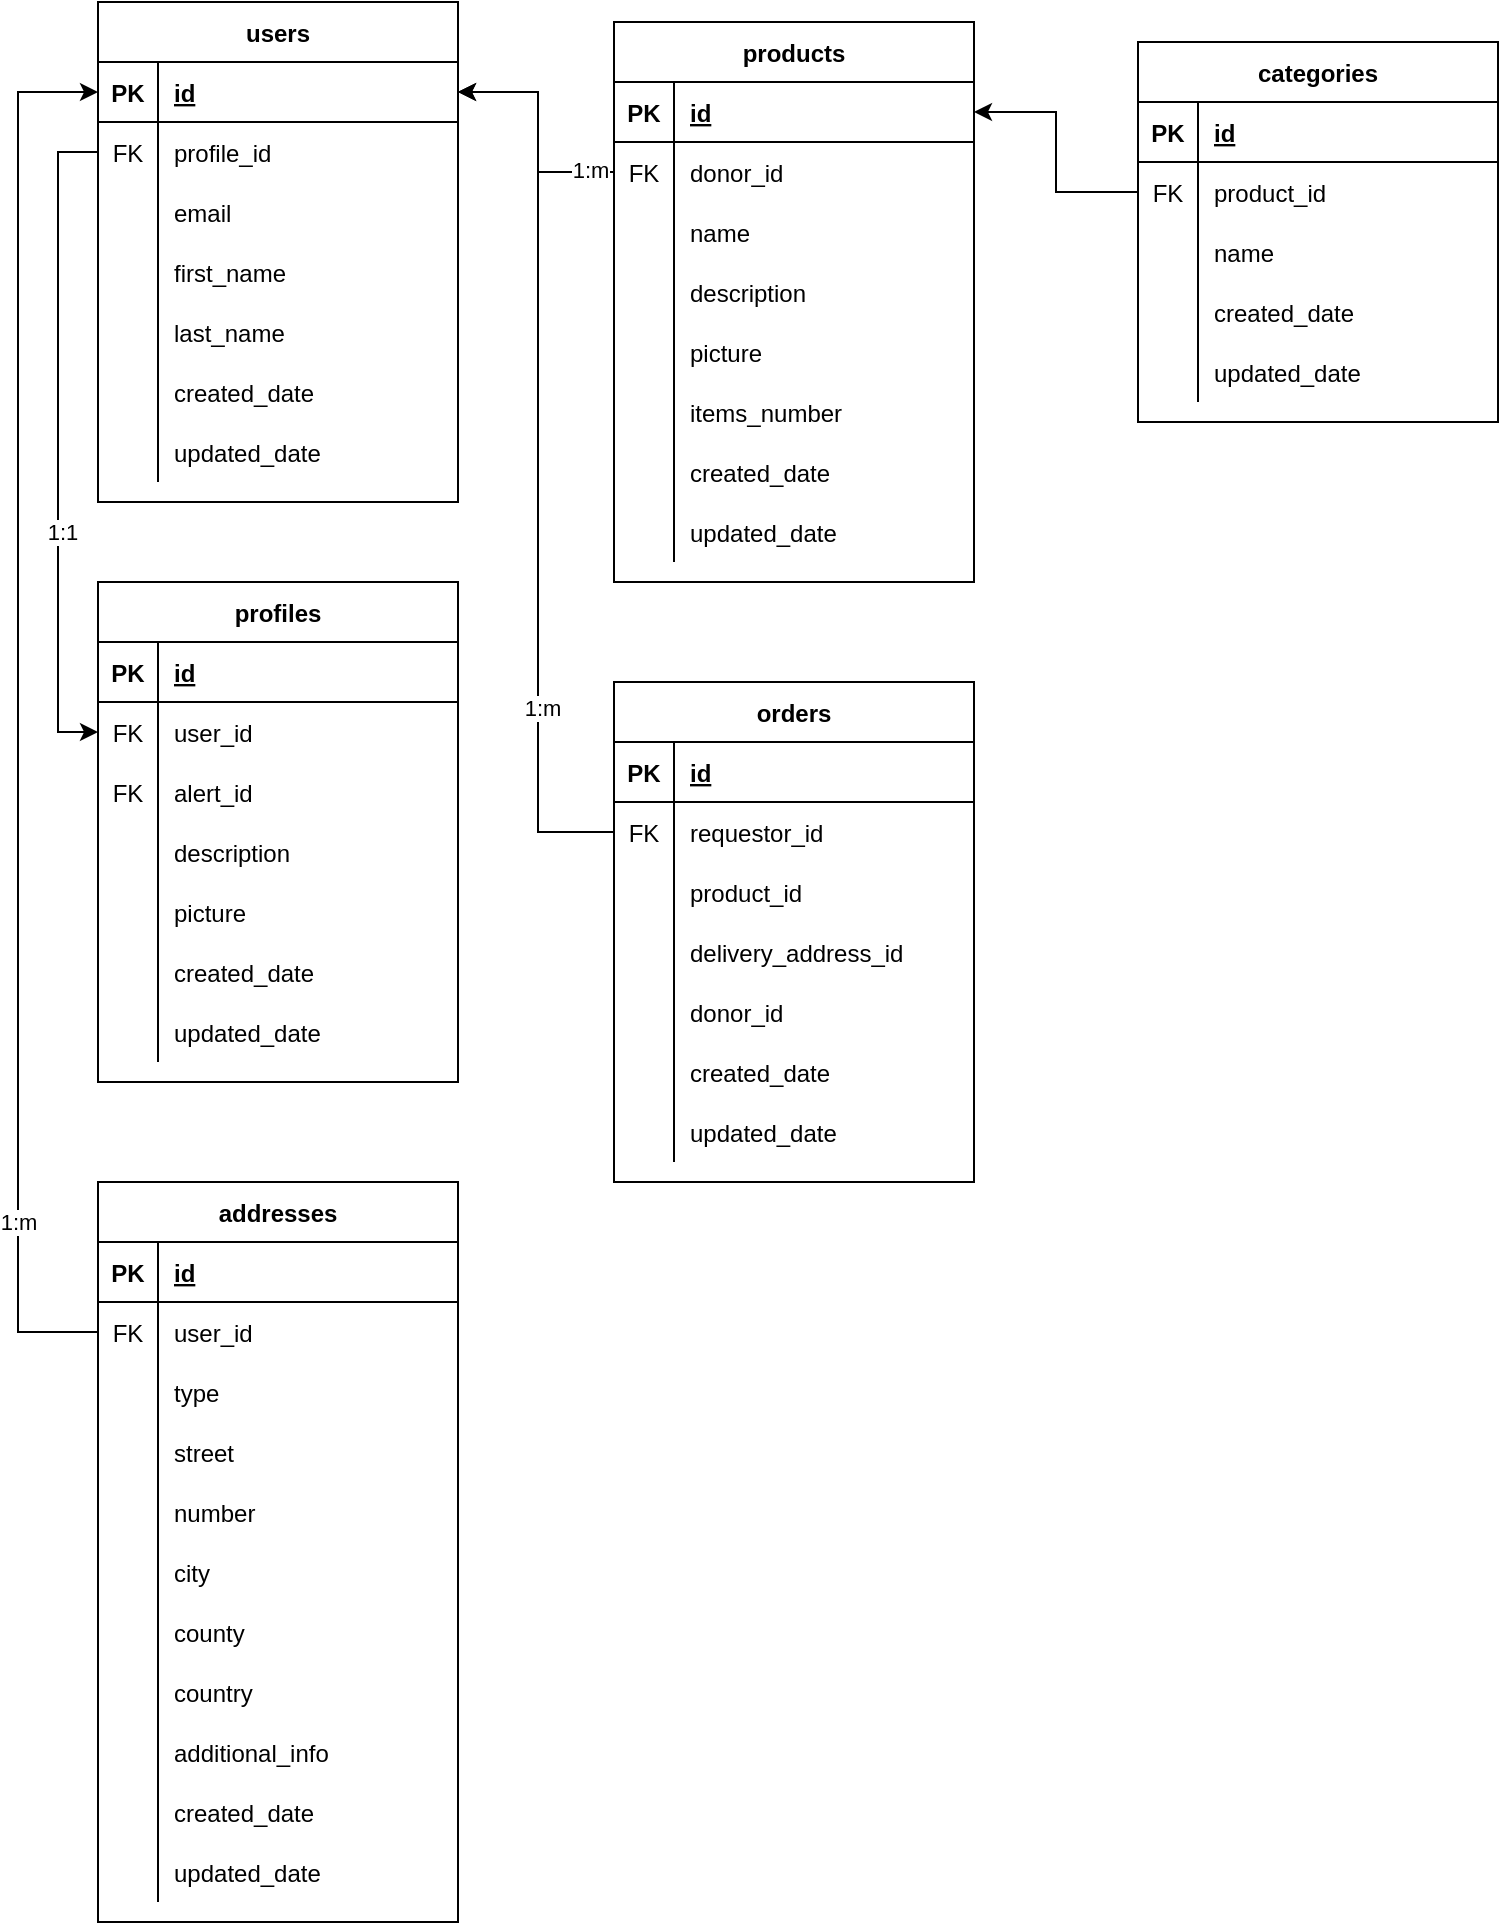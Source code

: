 <mxfile version="14.6.9" type="github">
  <diagram id="aU2fkPUbuenyFV3609Mt" name="Page-1">
    <mxGraphModel dx="1038" dy="547" grid="1" gridSize="10" guides="1" tooltips="1" connect="1" arrows="1" fold="1" page="1" pageScale="1" pageWidth="850" pageHeight="1100" background="#ffffff" math="0" shadow="0">
      <root>
        <mxCell id="0" />
        <mxCell id="1" parent="0" />
        <mxCell id="2xY_IK6gBtayw-Wv3xOb-5" value="users" style="shape=table;startSize=30;container=1;collapsible=1;childLayout=tableLayout;fixedRows=1;rowLines=0;fontStyle=1;align=center;resizeLast=1;" parent="1" vertex="1">
          <mxGeometry x="80" y="40" width="180" height="250" as="geometry" />
        </mxCell>
        <mxCell id="2xY_IK6gBtayw-Wv3xOb-6" value="" style="shape=partialRectangle;collapsible=0;dropTarget=0;pointerEvents=0;fillColor=none;top=0;left=0;bottom=1;right=0;points=[[0,0.5],[1,0.5]];portConstraint=eastwest;" parent="2xY_IK6gBtayw-Wv3xOb-5" vertex="1">
          <mxGeometry y="30" width="180" height="30" as="geometry" />
        </mxCell>
        <mxCell id="2xY_IK6gBtayw-Wv3xOb-7" value="PK" style="shape=partialRectangle;connectable=0;fillColor=none;top=0;left=0;bottom=0;right=0;fontStyle=1;overflow=hidden;" parent="2xY_IK6gBtayw-Wv3xOb-6" vertex="1">
          <mxGeometry width="30" height="30" as="geometry" />
        </mxCell>
        <mxCell id="2xY_IK6gBtayw-Wv3xOb-8" value="id" style="shape=partialRectangle;connectable=0;fillColor=none;top=0;left=0;bottom=0;right=0;align=left;spacingLeft=6;fontStyle=5;overflow=hidden;" parent="2xY_IK6gBtayw-Wv3xOb-6" vertex="1">
          <mxGeometry x="30" width="150" height="30" as="geometry" />
        </mxCell>
        <mxCell id="6CUz8-dWINhAlGc6_D-d-43" value="" style="shape=partialRectangle;collapsible=0;dropTarget=0;pointerEvents=0;fillColor=none;top=0;left=0;bottom=0;right=0;points=[[0,0.5],[1,0.5]];portConstraint=eastwest;" parent="2xY_IK6gBtayw-Wv3xOb-5" vertex="1">
          <mxGeometry y="60" width="180" height="30" as="geometry" />
        </mxCell>
        <mxCell id="6CUz8-dWINhAlGc6_D-d-44" value="FK" style="shape=partialRectangle;connectable=0;fillColor=none;top=0;left=0;bottom=0;right=0;editable=1;overflow=hidden;" parent="6CUz8-dWINhAlGc6_D-d-43" vertex="1">
          <mxGeometry width="30" height="30" as="geometry" />
        </mxCell>
        <mxCell id="6CUz8-dWINhAlGc6_D-d-45" value="profile_id" style="shape=partialRectangle;connectable=0;fillColor=none;top=0;left=0;bottom=0;right=0;align=left;spacingLeft=6;overflow=hidden;" parent="6CUz8-dWINhAlGc6_D-d-43" vertex="1">
          <mxGeometry x="30" width="150" height="30" as="geometry" />
        </mxCell>
        <mxCell id="2xY_IK6gBtayw-Wv3xOb-15" value="" style="shape=partialRectangle;collapsible=0;dropTarget=0;pointerEvents=0;fillColor=none;top=0;left=0;bottom=0;right=0;points=[[0,0.5],[1,0.5]];portConstraint=eastwest;" parent="2xY_IK6gBtayw-Wv3xOb-5" vertex="1">
          <mxGeometry y="90" width="180" height="30" as="geometry" />
        </mxCell>
        <mxCell id="2xY_IK6gBtayw-Wv3xOb-16" value="" style="shape=partialRectangle;connectable=0;fillColor=none;top=0;left=0;bottom=0;right=0;editable=1;overflow=hidden;" parent="2xY_IK6gBtayw-Wv3xOb-15" vertex="1">
          <mxGeometry width="30" height="30" as="geometry" />
        </mxCell>
        <mxCell id="2xY_IK6gBtayw-Wv3xOb-17" value="email" style="shape=partialRectangle;connectable=0;fillColor=none;top=0;left=0;bottom=0;right=0;align=left;spacingLeft=6;overflow=hidden;" parent="2xY_IK6gBtayw-Wv3xOb-15" vertex="1">
          <mxGeometry x="30" width="150" height="30" as="geometry" />
        </mxCell>
        <mxCell id="2xY_IK6gBtayw-Wv3xOb-9" value="" style="shape=partialRectangle;collapsible=0;dropTarget=0;pointerEvents=0;fillColor=none;top=0;left=0;bottom=0;right=0;points=[[0,0.5],[1,0.5]];portConstraint=eastwest;" parent="2xY_IK6gBtayw-Wv3xOb-5" vertex="1">
          <mxGeometry y="120" width="180" height="30" as="geometry" />
        </mxCell>
        <mxCell id="2xY_IK6gBtayw-Wv3xOb-10" value="" style="shape=partialRectangle;connectable=0;fillColor=none;top=0;left=0;bottom=0;right=0;editable=1;overflow=hidden;" parent="2xY_IK6gBtayw-Wv3xOb-9" vertex="1">
          <mxGeometry width="30" height="30" as="geometry" />
        </mxCell>
        <mxCell id="2xY_IK6gBtayw-Wv3xOb-11" value="first_name" style="shape=partialRectangle;connectable=0;fillColor=none;top=0;left=0;bottom=0;right=0;align=left;spacingLeft=6;overflow=hidden;" parent="2xY_IK6gBtayw-Wv3xOb-9" vertex="1">
          <mxGeometry x="30" width="150" height="30" as="geometry" />
        </mxCell>
        <mxCell id="2xY_IK6gBtayw-Wv3xOb-12" value="" style="shape=partialRectangle;collapsible=0;dropTarget=0;pointerEvents=0;fillColor=none;top=0;left=0;bottom=0;right=0;points=[[0,0.5],[1,0.5]];portConstraint=eastwest;" parent="2xY_IK6gBtayw-Wv3xOb-5" vertex="1">
          <mxGeometry y="150" width="180" height="30" as="geometry" />
        </mxCell>
        <mxCell id="2xY_IK6gBtayw-Wv3xOb-13" value="" style="shape=partialRectangle;connectable=0;fillColor=none;top=0;left=0;bottom=0;right=0;editable=1;overflow=hidden;" parent="2xY_IK6gBtayw-Wv3xOb-12" vertex="1">
          <mxGeometry width="30" height="30" as="geometry" />
        </mxCell>
        <mxCell id="2xY_IK6gBtayw-Wv3xOb-14" value="last_name" style="shape=partialRectangle;connectable=0;fillColor=none;top=0;left=0;bottom=0;right=0;align=left;spacingLeft=6;overflow=hidden;" parent="2xY_IK6gBtayw-Wv3xOb-12" vertex="1">
          <mxGeometry x="30" width="150" height="30" as="geometry" />
        </mxCell>
        <mxCell id="2xY_IK6gBtayw-Wv3xOb-44" value="" style="shape=partialRectangle;collapsible=0;dropTarget=0;pointerEvents=0;fillColor=none;top=0;left=0;bottom=0;right=0;points=[[0,0.5],[1,0.5]];portConstraint=eastwest;" parent="2xY_IK6gBtayw-Wv3xOb-5" vertex="1">
          <mxGeometry y="180" width="180" height="30" as="geometry" />
        </mxCell>
        <mxCell id="2xY_IK6gBtayw-Wv3xOb-45" value="" style="shape=partialRectangle;connectable=0;fillColor=none;top=0;left=0;bottom=0;right=0;editable=1;overflow=hidden;" parent="2xY_IK6gBtayw-Wv3xOb-44" vertex="1">
          <mxGeometry width="30" height="30" as="geometry" />
        </mxCell>
        <mxCell id="2xY_IK6gBtayw-Wv3xOb-46" value="created_date" style="shape=partialRectangle;connectable=0;fillColor=none;top=0;left=0;bottom=0;right=0;align=left;spacingLeft=6;overflow=hidden;" parent="2xY_IK6gBtayw-Wv3xOb-44" vertex="1">
          <mxGeometry x="30" width="150" height="30" as="geometry" />
        </mxCell>
        <mxCell id="2xY_IK6gBtayw-Wv3xOb-47" value="" style="shape=partialRectangle;collapsible=0;dropTarget=0;pointerEvents=0;fillColor=none;top=0;left=0;bottom=0;right=0;points=[[0,0.5],[1,0.5]];portConstraint=eastwest;" parent="2xY_IK6gBtayw-Wv3xOb-5" vertex="1">
          <mxGeometry y="210" width="180" height="30" as="geometry" />
        </mxCell>
        <mxCell id="2xY_IK6gBtayw-Wv3xOb-48" value="" style="shape=partialRectangle;connectable=0;fillColor=none;top=0;left=0;bottom=0;right=0;editable=1;overflow=hidden;" parent="2xY_IK6gBtayw-Wv3xOb-47" vertex="1">
          <mxGeometry width="30" height="30" as="geometry" />
        </mxCell>
        <mxCell id="2xY_IK6gBtayw-Wv3xOb-49" value="updated_date" style="shape=partialRectangle;connectable=0;fillColor=none;top=0;left=0;bottom=0;right=0;align=left;spacingLeft=6;overflow=hidden;" parent="2xY_IK6gBtayw-Wv3xOb-47" vertex="1">
          <mxGeometry x="30" width="150" height="30" as="geometry" />
        </mxCell>
        <mxCell id="2xY_IK6gBtayw-Wv3xOb-31" value="profiles" style="shape=table;startSize=30;container=1;collapsible=1;childLayout=tableLayout;fixedRows=1;rowLines=0;fontStyle=1;align=center;resizeLast=1;" parent="1" vertex="1">
          <mxGeometry x="80" y="330" width="180" height="250" as="geometry" />
        </mxCell>
        <mxCell id="2xY_IK6gBtayw-Wv3xOb-32" value="" style="shape=partialRectangle;collapsible=0;dropTarget=0;pointerEvents=0;fillColor=none;top=0;left=0;bottom=1;right=0;points=[[0,0.5],[1,0.5]];portConstraint=eastwest;" parent="2xY_IK6gBtayw-Wv3xOb-31" vertex="1">
          <mxGeometry y="30" width="180" height="30" as="geometry" />
        </mxCell>
        <mxCell id="2xY_IK6gBtayw-Wv3xOb-33" value="PK" style="shape=partialRectangle;connectable=0;fillColor=none;top=0;left=0;bottom=0;right=0;fontStyle=1;overflow=hidden;" parent="2xY_IK6gBtayw-Wv3xOb-32" vertex="1">
          <mxGeometry width="30" height="30" as="geometry" />
        </mxCell>
        <mxCell id="2xY_IK6gBtayw-Wv3xOb-34" value="id" style="shape=partialRectangle;connectable=0;fillColor=none;top=0;left=0;bottom=0;right=0;align=left;spacingLeft=6;fontStyle=5;overflow=hidden;" parent="2xY_IK6gBtayw-Wv3xOb-32" vertex="1">
          <mxGeometry x="30" width="150" height="30" as="geometry" />
        </mxCell>
        <mxCell id="2xY_IK6gBtayw-Wv3xOb-50" value="" style="shape=partialRectangle;collapsible=0;dropTarget=0;pointerEvents=0;fillColor=none;top=0;left=0;bottom=0;right=0;points=[[0,0.5],[1,0.5]];portConstraint=eastwest;" parent="2xY_IK6gBtayw-Wv3xOb-31" vertex="1">
          <mxGeometry y="60" width="180" height="30" as="geometry" />
        </mxCell>
        <mxCell id="2xY_IK6gBtayw-Wv3xOb-51" value="FK" style="shape=partialRectangle;connectable=0;fillColor=none;top=0;left=0;bottom=0;right=0;editable=1;overflow=hidden;" parent="2xY_IK6gBtayw-Wv3xOb-50" vertex="1">
          <mxGeometry width="30" height="30" as="geometry" />
        </mxCell>
        <mxCell id="2xY_IK6gBtayw-Wv3xOb-52" value="user_id" style="shape=partialRectangle;connectable=0;fillColor=none;top=0;left=0;bottom=0;right=0;align=left;spacingLeft=6;overflow=hidden;" parent="2xY_IK6gBtayw-Wv3xOb-50" vertex="1">
          <mxGeometry x="30" width="150" height="30" as="geometry" />
        </mxCell>
        <mxCell id="6CUz8-dWINhAlGc6_D-d-48" value="" style="shape=partialRectangle;collapsible=0;dropTarget=0;pointerEvents=0;fillColor=none;top=0;left=0;bottom=0;right=0;points=[[0,0.5],[1,0.5]];portConstraint=eastwest;" parent="2xY_IK6gBtayw-Wv3xOb-31" vertex="1">
          <mxGeometry y="90" width="180" height="30" as="geometry" />
        </mxCell>
        <mxCell id="6CUz8-dWINhAlGc6_D-d-49" value="FK" style="shape=partialRectangle;connectable=0;fillColor=none;top=0;left=0;bottom=0;right=0;editable=1;overflow=hidden;" parent="6CUz8-dWINhAlGc6_D-d-48" vertex="1">
          <mxGeometry width="30" height="30" as="geometry" />
        </mxCell>
        <mxCell id="6CUz8-dWINhAlGc6_D-d-50" value="alert_id" style="shape=partialRectangle;connectable=0;fillColor=none;top=0;left=0;bottom=0;right=0;align=left;spacingLeft=6;overflow=hidden;" parent="6CUz8-dWINhAlGc6_D-d-48" vertex="1">
          <mxGeometry x="30" width="150" height="30" as="geometry" />
        </mxCell>
        <mxCell id="2xY_IK6gBtayw-Wv3xOb-53" value="" style="shape=partialRectangle;collapsible=0;dropTarget=0;pointerEvents=0;fillColor=none;top=0;left=0;bottom=0;right=0;points=[[0,0.5],[1,0.5]];portConstraint=eastwest;" parent="2xY_IK6gBtayw-Wv3xOb-31" vertex="1">
          <mxGeometry y="120" width="180" height="30" as="geometry" />
        </mxCell>
        <mxCell id="2xY_IK6gBtayw-Wv3xOb-54" value="" style="shape=partialRectangle;connectable=0;fillColor=none;top=0;left=0;bottom=0;right=0;editable=1;overflow=hidden;" parent="2xY_IK6gBtayw-Wv3xOb-53" vertex="1">
          <mxGeometry width="30" height="30" as="geometry" />
        </mxCell>
        <mxCell id="2xY_IK6gBtayw-Wv3xOb-55" value="description" style="shape=partialRectangle;connectable=0;fillColor=none;top=0;left=0;bottom=0;right=0;align=left;spacingLeft=6;overflow=hidden;" parent="2xY_IK6gBtayw-Wv3xOb-53" vertex="1">
          <mxGeometry x="30" width="150" height="30" as="geometry" />
        </mxCell>
        <mxCell id="2xY_IK6gBtayw-Wv3xOb-88" value="" style="shape=partialRectangle;collapsible=0;dropTarget=0;pointerEvents=0;fillColor=none;top=0;left=0;bottom=0;right=0;points=[[0,0.5],[1,0.5]];portConstraint=eastwest;" parent="2xY_IK6gBtayw-Wv3xOb-31" vertex="1">
          <mxGeometry y="150" width="180" height="30" as="geometry" />
        </mxCell>
        <mxCell id="2xY_IK6gBtayw-Wv3xOb-89" value="" style="shape=partialRectangle;connectable=0;fillColor=none;top=0;left=0;bottom=0;right=0;editable=1;overflow=hidden;" parent="2xY_IK6gBtayw-Wv3xOb-88" vertex="1">
          <mxGeometry width="30" height="30" as="geometry" />
        </mxCell>
        <mxCell id="2xY_IK6gBtayw-Wv3xOb-90" value="picture" style="shape=partialRectangle;connectable=0;fillColor=none;top=0;left=0;bottom=0;right=0;align=left;spacingLeft=6;overflow=hidden;" parent="2xY_IK6gBtayw-Wv3xOb-88" vertex="1">
          <mxGeometry x="30" width="150" height="30" as="geometry" />
        </mxCell>
        <mxCell id="2xY_IK6gBtayw-Wv3xOb-38" value="" style="shape=partialRectangle;collapsible=0;dropTarget=0;pointerEvents=0;fillColor=none;top=0;left=0;bottom=0;right=0;points=[[0,0.5],[1,0.5]];portConstraint=eastwest;" parent="2xY_IK6gBtayw-Wv3xOb-31" vertex="1">
          <mxGeometry y="180" width="180" height="30" as="geometry" />
        </mxCell>
        <mxCell id="2xY_IK6gBtayw-Wv3xOb-39" value="" style="shape=partialRectangle;connectable=0;fillColor=none;top=0;left=0;bottom=0;right=0;editable=1;overflow=hidden;" parent="2xY_IK6gBtayw-Wv3xOb-38" vertex="1">
          <mxGeometry width="30" height="30" as="geometry" />
        </mxCell>
        <mxCell id="2xY_IK6gBtayw-Wv3xOb-40" value="created_date" style="shape=partialRectangle;connectable=0;fillColor=none;top=0;left=0;bottom=0;right=0;align=left;spacingLeft=6;overflow=hidden;" parent="2xY_IK6gBtayw-Wv3xOb-38" vertex="1">
          <mxGeometry x="30" width="150" height="30" as="geometry" />
        </mxCell>
        <mxCell id="2xY_IK6gBtayw-Wv3xOb-41" value="" style="shape=partialRectangle;collapsible=0;dropTarget=0;pointerEvents=0;fillColor=none;top=0;left=0;bottom=0;right=0;points=[[0,0.5],[1,0.5]];portConstraint=eastwest;" parent="2xY_IK6gBtayw-Wv3xOb-31" vertex="1">
          <mxGeometry y="210" width="180" height="30" as="geometry" />
        </mxCell>
        <mxCell id="2xY_IK6gBtayw-Wv3xOb-42" value="" style="shape=partialRectangle;connectable=0;fillColor=none;top=0;left=0;bottom=0;right=0;editable=1;overflow=hidden;" parent="2xY_IK6gBtayw-Wv3xOb-41" vertex="1">
          <mxGeometry width="30" height="30" as="geometry" />
        </mxCell>
        <mxCell id="2xY_IK6gBtayw-Wv3xOb-43" value="updated_date" style="shape=partialRectangle;connectable=0;fillColor=none;top=0;left=0;bottom=0;right=0;align=left;spacingLeft=6;overflow=hidden;" parent="2xY_IK6gBtayw-Wv3xOb-41" vertex="1">
          <mxGeometry x="30" width="150" height="30" as="geometry" />
        </mxCell>
        <mxCell id="2xY_IK6gBtayw-Wv3xOb-107" value="products" style="shape=table;startSize=30;container=1;collapsible=1;childLayout=tableLayout;fixedRows=1;rowLines=0;fontStyle=1;align=center;resizeLast=1;" parent="1" vertex="1">
          <mxGeometry x="338" y="50" width="180" height="280" as="geometry" />
        </mxCell>
        <mxCell id="2xY_IK6gBtayw-Wv3xOb-108" value="" style="shape=partialRectangle;collapsible=0;dropTarget=0;pointerEvents=0;fillColor=none;top=0;left=0;bottom=1;right=0;points=[[0,0.5],[1,0.5]];portConstraint=eastwest;" parent="2xY_IK6gBtayw-Wv3xOb-107" vertex="1">
          <mxGeometry y="30" width="180" height="30" as="geometry" />
        </mxCell>
        <mxCell id="2xY_IK6gBtayw-Wv3xOb-109" value="PK" style="shape=partialRectangle;connectable=0;fillColor=none;top=0;left=0;bottom=0;right=0;fontStyle=1;overflow=hidden;" parent="2xY_IK6gBtayw-Wv3xOb-108" vertex="1">
          <mxGeometry width="30" height="30" as="geometry" />
        </mxCell>
        <mxCell id="2xY_IK6gBtayw-Wv3xOb-110" value="id" style="shape=partialRectangle;connectable=0;fillColor=none;top=0;left=0;bottom=0;right=0;align=left;spacingLeft=6;fontStyle=5;overflow=hidden;" parent="2xY_IK6gBtayw-Wv3xOb-108" vertex="1">
          <mxGeometry x="30" width="150" height="30" as="geometry" />
        </mxCell>
        <mxCell id="2xY_IK6gBtayw-Wv3xOb-198" value="" style="shape=partialRectangle;collapsible=0;dropTarget=0;pointerEvents=0;fillColor=none;top=0;left=0;bottom=0;right=0;points=[[0,0.5],[1,0.5]];portConstraint=eastwest;" parent="2xY_IK6gBtayw-Wv3xOb-107" vertex="1">
          <mxGeometry y="60" width="180" height="30" as="geometry" />
        </mxCell>
        <mxCell id="2xY_IK6gBtayw-Wv3xOb-199" value="FK" style="shape=partialRectangle;connectable=0;fillColor=none;top=0;left=0;bottom=0;right=0;editable=1;overflow=hidden;" parent="2xY_IK6gBtayw-Wv3xOb-198" vertex="1">
          <mxGeometry width="30" height="30" as="geometry" />
        </mxCell>
        <mxCell id="2xY_IK6gBtayw-Wv3xOb-200" value="donor_id" style="shape=partialRectangle;connectable=0;fillColor=none;top=0;left=0;bottom=0;right=0;align=left;spacingLeft=6;overflow=hidden;" parent="2xY_IK6gBtayw-Wv3xOb-198" vertex="1">
          <mxGeometry x="30" width="150" height="30" as="geometry" />
        </mxCell>
        <mxCell id="2xY_IK6gBtayw-Wv3xOb-111" value="" style="shape=partialRectangle;collapsible=0;dropTarget=0;pointerEvents=0;fillColor=none;top=0;left=0;bottom=0;right=0;points=[[0,0.5],[1,0.5]];portConstraint=eastwest;" parent="2xY_IK6gBtayw-Wv3xOb-107" vertex="1">
          <mxGeometry y="90" width="180" height="30" as="geometry" />
        </mxCell>
        <mxCell id="2xY_IK6gBtayw-Wv3xOb-112" value="" style="shape=partialRectangle;connectable=0;fillColor=none;top=0;left=0;bottom=0;right=0;editable=1;overflow=hidden;" parent="2xY_IK6gBtayw-Wv3xOb-111" vertex="1">
          <mxGeometry width="30" height="30" as="geometry" />
        </mxCell>
        <mxCell id="2xY_IK6gBtayw-Wv3xOb-113" value="name" style="shape=partialRectangle;connectable=0;fillColor=none;top=0;left=0;bottom=0;right=0;align=left;spacingLeft=6;overflow=hidden;" parent="2xY_IK6gBtayw-Wv3xOb-111" vertex="1">
          <mxGeometry x="30" width="150" height="30" as="geometry" />
        </mxCell>
        <mxCell id="2xY_IK6gBtayw-Wv3xOb-114" value="" style="shape=partialRectangle;collapsible=0;dropTarget=0;pointerEvents=0;fillColor=none;top=0;left=0;bottom=0;right=0;points=[[0,0.5],[1,0.5]];portConstraint=eastwest;" parent="2xY_IK6gBtayw-Wv3xOb-107" vertex="1">
          <mxGeometry y="120" width="180" height="30" as="geometry" />
        </mxCell>
        <mxCell id="2xY_IK6gBtayw-Wv3xOb-115" value="" style="shape=partialRectangle;connectable=0;fillColor=none;top=0;left=0;bottom=0;right=0;editable=1;overflow=hidden;" parent="2xY_IK6gBtayw-Wv3xOb-114" vertex="1">
          <mxGeometry width="30" height="30" as="geometry" />
        </mxCell>
        <mxCell id="2xY_IK6gBtayw-Wv3xOb-116" value="description" style="shape=partialRectangle;connectable=0;fillColor=none;top=0;left=0;bottom=0;right=0;align=left;spacingLeft=6;overflow=hidden;" parent="2xY_IK6gBtayw-Wv3xOb-114" vertex="1">
          <mxGeometry x="30" width="150" height="30" as="geometry" />
        </mxCell>
        <mxCell id="2xY_IK6gBtayw-Wv3xOb-123" value="" style="shape=partialRectangle;collapsible=0;dropTarget=0;pointerEvents=0;fillColor=none;top=0;left=0;bottom=0;right=0;points=[[0,0.5],[1,0.5]];portConstraint=eastwest;" parent="2xY_IK6gBtayw-Wv3xOb-107" vertex="1">
          <mxGeometry y="150" width="180" height="30" as="geometry" />
        </mxCell>
        <mxCell id="2xY_IK6gBtayw-Wv3xOb-124" value="" style="shape=partialRectangle;connectable=0;fillColor=none;top=0;left=0;bottom=0;right=0;editable=1;overflow=hidden;" parent="2xY_IK6gBtayw-Wv3xOb-123" vertex="1">
          <mxGeometry width="30" height="30" as="geometry" />
        </mxCell>
        <mxCell id="2xY_IK6gBtayw-Wv3xOb-125" value="picture" style="shape=partialRectangle;connectable=0;fillColor=none;top=0;left=0;bottom=0;right=0;align=left;spacingLeft=6;overflow=hidden;" parent="2xY_IK6gBtayw-Wv3xOb-123" vertex="1">
          <mxGeometry x="30" width="150" height="30" as="geometry" />
        </mxCell>
        <mxCell id="2xY_IK6gBtayw-Wv3xOb-126" value="" style="shape=partialRectangle;collapsible=0;dropTarget=0;pointerEvents=0;fillColor=none;top=0;left=0;bottom=0;right=0;points=[[0,0.5],[1,0.5]];portConstraint=eastwest;" parent="2xY_IK6gBtayw-Wv3xOb-107" vertex="1">
          <mxGeometry y="180" width="180" height="30" as="geometry" />
        </mxCell>
        <mxCell id="2xY_IK6gBtayw-Wv3xOb-127" value="" style="shape=partialRectangle;connectable=0;fillColor=none;top=0;left=0;bottom=0;right=0;editable=1;overflow=hidden;" parent="2xY_IK6gBtayw-Wv3xOb-126" vertex="1">
          <mxGeometry width="30" height="30" as="geometry" />
        </mxCell>
        <mxCell id="2xY_IK6gBtayw-Wv3xOb-128" value="items_number" style="shape=partialRectangle;connectable=0;fillColor=none;top=0;left=0;bottom=0;right=0;align=left;spacingLeft=6;overflow=hidden;" parent="2xY_IK6gBtayw-Wv3xOb-126" vertex="1">
          <mxGeometry x="30" width="150" height="30" as="geometry" />
        </mxCell>
        <mxCell id="2xY_IK6gBtayw-Wv3xOb-117" value="" style="shape=partialRectangle;collapsible=0;dropTarget=0;pointerEvents=0;fillColor=none;top=0;left=0;bottom=0;right=0;points=[[0,0.5],[1,0.5]];portConstraint=eastwest;" parent="2xY_IK6gBtayw-Wv3xOb-107" vertex="1">
          <mxGeometry y="210" width="180" height="30" as="geometry" />
        </mxCell>
        <mxCell id="2xY_IK6gBtayw-Wv3xOb-118" value="" style="shape=partialRectangle;connectable=0;fillColor=none;top=0;left=0;bottom=0;right=0;editable=1;overflow=hidden;" parent="2xY_IK6gBtayw-Wv3xOb-117" vertex="1">
          <mxGeometry width="30" height="30" as="geometry" />
        </mxCell>
        <mxCell id="2xY_IK6gBtayw-Wv3xOb-119" value="created_date" style="shape=partialRectangle;connectable=0;fillColor=none;top=0;left=0;bottom=0;right=0;align=left;spacingLeft=6;overflow=hidden;" parent="2xY_IK6gBtayw-Wv3xOb-117" vertex="1">
          <mxGeometry x="30" width="150" height="30" as="geometry" />
        </mxCell>
        <mxCell id="2xY_IK6gBtayw-Wv3xOb-120" value="" style="shape=partialRectangle;collapsible=0;dropTarget=0;pointerEvents=0;fillColor=none;top=0;left=0;bottom=0;right=0;points=[[0,0.5],[1,0.5]];portConstraint=eastwest;" parent="2xY_IK6gBtayw-Wv3xOb-107" vertex="1">
          <mxGeometry y="240" width="180" height="30" as="geometry" />
        </mxCell>
        <mxCell id="2xY_IK6gBtayw-Wv3xOb-121" value="" style="shape=partialRectangle;connectable=0;fillColor=none;top=0;left=0;bottom=0;right=0;editable=1;overflow=hidden;" parent="2xY_IK6gBtayw-Wv3xOb-120" vertex="1">
          <mxGeometry width="30" height="30" as="geometry" />
        </mxCell>
        <mxCell id="2xY_IK6gBtayw-Wv3xOb-122" value="updated_date" style="shape=partialRectangle;connectable=0;fillColor=none;top=0;left=0;bottom=0;right=0;align=left;spacingLeft=6;overflow=hidden;" parent="2xY_IK6gBtayw-Wv3xOb-120" vertex="1">
          <mxGeometry x="30" width="150" height="30" as="geometry" />
        </mxCell>
        <mxCell id="2xY_IK6gBtayw-Wv3xOb-244" value="orders" style="shape=table;startSize=30;container=1;collapsible=1;childLayout=tableLayout;fixedRows=1;rowLines=0;fontStyle=1;align=center;resizeLast=1;" parent="1" vertex="1">
          <mxGeometry x="338" y="380" width="180" height="250" as="geometry" />
        </mxCell>
        <mxCell id="2xY_IK6gBtayw-Wv3xOb-245" value="" style="shape=partialRectangle;collapsible=0;dropTarget=0;pointerEvents=0;fillColor=none;top=0;left=0;bottom=1;right=0;points=[[0,0.5],[1,0.5]];portConstraint=eastwest;" parent="2xY_IK6gBtayw-Wv3xOb-244" vertex="1">
          <mxGeometry y="30" width="180" height="30" as="geometry" />
        </mxCell>
        <mxCell id="2xY_IK6gBtayw-Wv3xOb-246" value="PK" style="shape=partialRectangle;connectable=0;fillColor=none;top=0;left=0;bottom=0;right=0;fontStyle=1;overflow=hidden;" parent="2xY_IK6gBtayw-Wv3xOb-245" vertex="1">
          <mxGeometry width="30" height="30" as="geometry" />
        </mxCell>
        <mxCell id="2xY_IK6gBtayw-Wv3xOb-247" value="id" style="shape=partialRectangle;connectable=0;fillColor=none;top=0;left=0;bottom=0;right=0;align=left;spacingLeft=6;fontStyle=5;overflow=hidden;" parent="2xY_IK6gBtayw-Wv3xOb-245" vertex="1">
          <mxGeometry x="30" width="150" height="30" as="geometry" />
        </mxCell>
        <mxCell id="2xY_IK6gBtayw-Wv3xOb-254" value="" style="shape=partialRectangle;collapsible=0;dropTarget=0;pointerEvents=0;fillColor=none;top=0;left=0;bottom=0;right=0;points=[[0,0.5],[1,0.5]];portConstraint=eastwest;" parent="2xY_IK6gBtayw-Wv3xOb-244" vertex="1">
          <mxGeometry y="60" width="180" height="30" as="geometry" />
        </mxCell>
        <mxCell id="2xY_IK6gBtayw-Wv3xOb-255" value="FK" style="shape=partialRectangle;connectable=0;fillColor=none;top=0;left=0;bottom=0;right=0;editable=1;overflow=hidden;" parent="2xY_IK6gBtayw-Wv3xOb-254" vertex="1">
          <mxGeometry width="30" height="30" as="geometry" />
        </mxCell>
        <mxCell id="2xY_IK6gBtayw-Wv3xOb-256" value="requestor_id" style="shape=partialRectangle;connectable=0;fillColor=none;top=0;left=0;bottom=0;right=0;align=left;spacingLeft=6;overflow=hidden;" parent="2xY_IK6gBtayw-Wv3xOb-254" vertex="1">
          <mxGeometry x="30" width="150" height="30" as="geometry" />
        </mxCell>
        <mxCell id="2xY_IK6gBtayw-Wv3xOb-251" value="" style="shape=partialRectangle;collapsible=0;dropTarget=0;pointerEvents=0;fillColor=none;top=0;left=0;bottom=0;right=0;points=[[0,0.5],[1,0.5]];portConstraint=eastwest;" parent="2xY_IK6gBtayw-Wv3xOb-244" vertex="1">
          <mxGeometry y="90" width="180" height="30" as="geometry" />
        </mxCell>
        <mxCell id="2xY_IK6gBtayw-Wv3xOb-252" value="" style="shape=partialRectangle;connectable=0;fillColor=none;top=0;left=0;bottom=0;right=0;editable=1;overflow=hidden;" parent="2xY_IK6gBtayw-Wv3xOb-251" vertex="1">
          <mxGeometry width="30" height="30" as="geometry" />
        </mxCell>
        <mxCell id="2xY_IK6gBtayw-Wv3xOb-253" value="product_id" style="shape=partialRectangle;connectable=0;fillColor=none;top=0;left=0;bottom=0;right=0;align=left;spacingLeft=6;overflow=hidden;" parent="2xY_IK6gBtayw-Wv3xOb-251" vertex="1">
          <mxGeometry x="30" width="150" height="30" as="geometry" />
        </mxCell>
        <mxCell id="6CUz8-dWINhAlGc6_D-d-69" value="" style="shape=partialRectangle;collapsible=0;dropTarget=0;pointerEvents=0;fillColor=none;top=0;left=0;bottom=0;right=0;points=[[0,0.5],[1,0.5]];portConstraint=eastwest;" parent="2xY_IK6gBtayw-Wv3xOb-244" vertex="1">
          <mxGeometry y="120" width="180" height="30" as="geometry" />
        </mxCell>
        <mxCell id="6CUz8-dWINhAlGc6_D-d-70" value="" style="shape=partialRectangle;connectable=0;fillColor=none;top=0;left=0;bottom=0;right=0;editable=1;overflow=hidden;" parent="6CUz8-dWINhAlGc6_D-d-69" vertex="1">
          <mxGeometry width="30" height="30" as="geometry" />
        </mxCell>
        <mxCell id="6CUz8-dWINhAlGc6_D-d-71" value="delivery_address_id" style="shape=partialRectangle;connectable=0;fillColor=none;top=0;left=0;bottom=0;right=0;align=left;spacingLeft=6;overflow=hidden;" parent="6CUz8-dWINhAlGc6_D-d-69" vertex="1">
          <mxGeometry x="30" width="150" height="30" as="geometry" />
        </mxCell>
        <mxCell id="2xY_IK6gBtayw-Wv3xOb-248" value="" style="shape=partialRectangle;collapsible=0;dropTarget=0;pointerEvents=0;fillColor=none;top=0;left=0;bottom=0;right=0;points=[[0,0.5],[1,0.5]];portConstraint=eastwest;" parent="2xY_IK6gBtayw-Wv3xOb-244" vertex="1">
          <mxGeometry y="150" width="180" height="30" as="geometry" />
        </mxCell>
        <mxCell id="2xY_IK6gBtayw-Wv3xOb-249" value="" style="shape=partialRectangle;connectable=0;fillColor=none;top=0;left=0;bottom=0;right=0;editable=1;overflow=hidden;" parent="2xY_IK6gBtayw-Wv3xOb-248" vertex="1">
          <mxGeometry width="30" height="30" as="geometry" />
        </mxCell>
        <mxCell id="2xY_IK6gBtayw-Wv3xOb-250" value="donor_id" style="shape=partialRectangle;connectable=0;fillColor=none;top=0;left=0;bottom=0;right=0;align=left;spacingLeft=6;overflow=hidden;" parent="2xY_IK6gBtayw-Wv3xOb-248" vertex="1">
          <mxGeometry x="30" width="150" height="30" as="geometry" />
        </mxCell>
        <mxCell id="2xY_IK6gBtayw-Wv3xOb-257" value="" style="shape=partialRectangle;collapsible=0;dropTarget=0;pointerEvents=0;fillColor=none;top=0;left=0;bottom=0;right=0;points=[[0,0.5],[1,0.5]];portConstraint=eastwest;" parent="2xY_IK6gBtayw-Wv3xOb-244" vertex="1">
          <mxGeometry y="180" width="180" height="30" as="geometry" />
        </mxCell>
        <mxCell id="2xY_IK6gBtayw-Wv3xOb-258" value="" style="shape=partialRectangle;connectable=0;fillColor=none;top=0;left=0;bottom=0;right=0;editable=1;overflow=hidden;" parent="2xY_IK6gBtayw-Wv3xOb-257" vertex="1">
          <mxGeometry width="30" height="30" as="geometry" />
        </mxCell>
        <mxCell id="2xY_IK6gBtayw-Wv3xOb-259" value="created_date" style="shape=partialRectangle;connectable=0;fillColor=none;top=0;left=0;bottom=0;right=0;align=left;spacingLeft=6;overflow=hidden;" parent="2xY_IK6gBtayw-Wv3xOb-257" vertex="1">
          <mxGeometry x="30" width="150" height="30" as="geometry" />
        </mxCell>
        <mxCell id="2xY_IK6gBtayw-Wv3xOb-263" value="" style="shape=partialRectangle;collapsible=0;dropTarget=0;pointerEvents=0;fillColor=none;top=0;left=0;bottom=0;right=0;points=[[0,0.5],[1,0.5]];portConstraint=eastwest;" parent="2xY_IK6gBtayw-Wv3xOb-244" vertex="1">
          <mxGeometry y="210" width="180" height="30" as="geometry" />
        </mxCell>
        <mxCell id="2xY_IK6gBtayw-Wv3xOb-264" value="" style="shape=partialRectangle;connectable=0;fillColor=none;top=0;left=0;bottom=0;right=0;editable=1;overflow=hidden;" parent="2xY_IK6gBtayw-Wv3xOb-263" vertex="1">
          <mxGeometry width="30" height="30" as="geometry" />
        </mxCell>
        <mxCell id="2xY_IK6gBtayw-Wv3xOb-265" value="updated_date" style="shape=partialRectangle;connectable=0;fillColor=none;top=0;left=0;bottom=0;right=0;align=left;spacingLeft=6;overflow=hidden;" parent="2xY_IK6gBtayw-Wv3xOb-263" vertex="1">
          <mxGeometry x="30" width="150" height="30" as="geometry" />
        </mxCell>
        <mxCell id="6CUz8-dWINhAlGc6_D-d-4" style="edgeStyle=orthogonalEdgeStyle;rounded=0;orthogonalLoop=1;jettySize=auto;html=1;exitX=0;exitY=0.5;exitDx=0;exitDy=0;entryX=1;entryY=0.5;entryDx=0;entryDy=0;" parent="1" source="2xY_IK6gBtayw-Wv3xOb-254" target="2xY_IK6gBtayw-Wv3xOb-6" edge="1">
          <mxGeometry relative="1" as="geometry">
            <mxPoint x="270" y="100" as="targetPoint" />
            <Array as="points">
              <mxPoint x="300" y="455" />
              <mxPoint x="300" y="85" />
            </Array>
          </mxGeometry>
        </mxCell>
        <mxCell id="6CUz8-dWINhAlGc6_D-d-57" value="1:m" style="edgeLabel;html=1;align=center;verticalAlign=middle;resizable=0;points=[];" parent="6CUz8-dWINhAlGc6_D-d-4" vertex="1" connectable="0">
          <mxGeometry x="-0.551" y="-2" relative="1" as="geometry">
            <mxPoint as="offset" />
          </mxGeometry>
        </mxCell>
        <mxCell id="6CUz8-dWINhAlGc6_D-d-9" value="categories" style="shape=table;startSize=30;container=1;collapsible=1;childLayout=tableLayout;fixedRows=1;rowLines=0;fontStyle=1;align=center;resizeLast=1;" parent="1" vertex="1">
          <mxGeometry x="600" y="60" width="180" height="190" as="geometry" />
        </mxCell>
        <mxCell id="6CUz8-dWINhAlGc6_D-d-10" value="" style="shape=partialRectangle;collapsible=0;dropTarget=0;pointerEvents=0;fillColor=none;top=0;left=0;bottom=1;right=0;points=[[0,0.5],[1,0.5]];portConstraint=eastwest;" parent="6CUz8-dWINhAlGc6_D-d-9" vertex="1">
          <mxGeometry y="30" width="180" height="30" as="geometry" />
        </mxCell>
        <mxCell id="6CUz8-dWINhAlGc6_D-d-11" value="PK" style="shape=partialRectangle;connectable=0;fillColor=none;top=0;left=0;bottom=0;right=0;fontStyle=1;overflow=hidden;" parent="6CUz8-dWINhAlGc6_D-d-10" vertex="1">
          <mxGeometry width="30" height="30" as="geometry" />
        </mxCell>
        <mxCell id="6CUz8-dWINhAlGc6_D-d-12" value="id" style="shape=partialRectangle;connectable=0;fillColor=none;top=0;left=0;bottom=0;right=0;align=left;spacingLeft=6;fontStyle=5;overflow=hidden;" parent="6CUz8-dWINhAlGc6_D-d-10" vertex="1">
          <mxGeometry x="30" width="150" height="30" as="geometry" />
        </mxCell>
        <mxCell id="6CUz8-dWINhAlGc6_D-d-13" value="" style="shape=partialRectangle;collapsible=0;dropTarget=0;pointerEvents=0;fillColor=none;top=0;left=0;bottom=0;right=0;points=[[0,0.5],[1,0.5]];portConstraint=eastwest;" parent="6CUz8-dWINhAlGc6_D-d-9" vertex="1">
          <mxGeometry y="60" width="180" height="30" as="geometry" />
        </mxCell>
        <mxCell id="6CUz8-dWINhAlGc6_D-d-14" value="FK" style="shape=partialRectangle;connectable=0;fillColor=none;top=0;left=0;bottom=0;right=0;editable=1;overflow=hidden;" parent="6CUz8-dWINhAlGc6_D-d-13" vertex="1">
          <mxGeometry width="30" height="30" as="geometry" />
        </mxCell>
        <mxCell id="6CUz8-dWINhAlGc6_D-d-15" value="product_id" style="shape=partialRectangle;connectable=0;fillColor=none;top=0;left=0;bottom=0;right=0;align=left;spacingLeft=6;overflow=hidden;" parent="6CUz8-dWINhAlGc6_D-d-13" vertex="1">
          <mxGeometry x="30" width="150" height="30" as="geometry" />
        </mxCell>
        <mxCell id="ZtZDc5kf3HnKTMNn7iDo-38" value="" style="shape=partialRectangle;collapsible=0;dropTarget=0;pointerEvents=0;fillColor=none;top=0;left=0;bottom=0;right=0;points=[[0,0.5],[1,0.5]];portConstraint=eastwest;" vertex="1" parent="6CUz8-dWINhAlGc6_D-d-9">
          <mxGeometry y="90" width="180" height="30" as="geometry" />
        </mxCell>
        <mxCell id="ZtZDc5kf3HnKTMNn7iDo-39" value="" style="shape=partialRectangle;connectable=0;fillColor=none;top=0;left=0;bottom=0;right=0;editable=1;overflow=hidden;" vertex="1" parent="ZtZDc5kf3HnKTMNn7iDo-38">
          <mxGeometry width="30" height="30" as="geometry" />
        </mxCell>
        <mxCell id="ZtZDc5kf3HnKTMNn7iDo-40" value="name" style="shape=partialRectangle;connectable=0;fillColor=none;top=0;left=0;bottom=0;right=0;align=left;spacingLeft=6;overflow=hidden;" vertex="1" parent="ZtZDc5kf3HnKTMNn7iDo-38">
          <mxGeometry x="30" width="150" height="30" as="geometry" />
        </mxCell>
        <mxCell id="6CUz8-dWINhAlGc6_D-d-16" value="" style="shape=partialRectangle;collapsible=0;dropTarget=0;pointerEvents=0;fillColor=none;top=0;left=0;bottom=0;right=0;points=[[0,0.5],[1,0.5]];portConstraint=eastwest;" parent="6CUz8-dWINhAlGc6_D-d-9" vertex="1">
          <mxGeometry y="120" width="180" height="30" as="geometry" />
        </mxCell>
        <mxCell id="6CUz8-dWINhAlGc6_D-d-17" value="" style="shape=partialRectangle;connectable=0;fillColor=none;top=0;left=0;bottom=0;right=0;editable=1;overflow=hidden;" parent="6CUz8-dWINhAlGc6_D-d-16" vertex="1">
          <mxGeometry width="30" height="30" as="geometry" />
        </mxCell>
        <mxCell id="6CUz8-dWINhAlGc6_D-d-18" value="created_date" style="shape=partialRectangle;connectable=0;fillColor=none;top=0;left=0;bottom=0;right=0;align=left;spacingLeft=6;overflow=hidden;" parent="6CUz8-dWINhAlGc6_D-d-16" vertex="1">
          <mxGeometry x="30" width="150" height="30" as="geometry" />
        </mxCell>
        <mxCell id="6CUz8-dWINhAlGc6_D-d-19" value="" style="shape=partialRectangle;collapsible=0;dropTarget=0;pointerEvents=0;fillColor=none;top=0;left=0;bottom=0;right=0;points=[[0,0.5],[1,0.5]];portConstraint=eastwest;" parent="6CUz8-dWINhAlGc6_D-d-9" vertex="1">
          <mxGeometry y="150" width="180" height="30" as="geometry" />
        </mxCell>
        <mxCell id="6CUz8-dWINhAlGc6_D-d-20" value="" style="shape=partialRectangle;connectable=0;fillColor=none;top=0;left=0;bottom=0;right=0;editable=1;overflow=hidden;" parent="6CUz8-dWINhAlGc6_D-d-19" vertex="1">
          <mxGeometry width="30" height="30" as="geometry" />
        </mxCell>
        <mxCell id="6CUz8-dWINhAlGc6_D-d-21" value="updated_date" style="shape=partialRectangle;connectable=0;fillColor=none;top=0;left=0;bottom=0;right=0;align=left;spacingLeft=6;overflow=hidden;" parent="6CUz8-dWINhAlGc6_D-d-19" vertex="1">
          <mxGeometry x="30" width="150" height="30" as="geometry" />
        </mxCell>
        <mxCell id="6CUz8-dWINhAlGc6_D-d-46" style="edgeStyle=orthogonalEdgeStyle;rounded=0;orthogonalLoop=1;jettySize=auto;html=1;exitX=0;exitY=0.5;exitDx=0;exitDy=0;entryX=0;entryY=0.5;entryDx=0;entryDy=0;" parent="1" source="6CUz8-dWINhAlGc6_D-d-43" target="2xY_IK6gBtayw-Wv3xOb-50" edge="1">
          <mxGeometry relative="1" as="geometry" />
        </mxCell>
        <mxCell id="6CUz8-dWINhAlGc6_D-d-47" value="1:1" style="edgeLabel;html=1;align=center;verticalAlign=middle;resizable=0;points=[];" parent="6CUz8-dWINhAlGc6_D-d-46" vertex="1" connectable="0">
          <mxGeometry x="0.273" y="2" relative="1" as="geometry">
            <mxPoint as="offset" />
          </mxGeometry>
        </mxCell>
        <mxCell id="6CUz8-dWINhAlGc6_D-d-59" style="edgeStyle=orthogonalEdgeStyle;rounded=0;orthogonalLoop=1;jettySize=auto;html=1;exitX=0;exitY=0.5;exitDx=0;exitDy=0;entryX=1;entryY=0.5;entryDx=0;entryDy=0;" parent="1" source="2xY_IK6gBtayw-Wv3xOb-198" target="2xY_IK6gBtayw-Wv3xOb-6" edge="1">
          <mxGeometry relative="1" as="geometry">
            <Array as="points">
              <mxPoint x="300" y="125" />
              <mxPoint x="300" y="85" />
            </Array>
          </mxGeometry>
        </mxCell>
        <mxCell id="6CUz8-dWINhAlGc6_D-d-61" value="1:m" style="edgeLabel;html=1;align=center;verticalAlign=middle;resizable=0;points=[];" parent="6CUz8-dWINhAlGc6_D-d-59" vertex="1" connectable="0">
          <mxGeometry x="-0.792" y="-1" relative="1" as="geometry">
            <mxPoint as="offset" />
          </mxGeometry>
        </mxCell>
        <mxCell id="ZtZDc5kf3HnKTMNn7iDo-1" value="addresses" style="shape=table;startSize=30;container=1;collapsible=1;childLayout=tableLayout;fixedRows=1;rowLines=0;fontStyle=1;align=center;resizeLast=1;" vertex="1" parent="1">
          <mxGeometry x="80" y="630" width="180" height="370" as="geometry" />
        </mxCell>
        <mxCell id="ZtZDc5kf3HnKTMNn7iDo-2" value="" style="shape=partialRectangle;collapsible=0;dropTarget=0;pointerEvents=0;fillColor=none;top=0;left=0;bottom=1;right=0;points=[[0,0.5],[1,0.5]];portConstraint=eastwest;" vertex="1" parent="ZtZDc5kf3HnKTMNn7iDo-1">
          <mxGeometry y="30" width="180" height="30" as="geometry" />
        </mxCell>
        <mxCell id="ZtZDc5kf3HnKTMNn7iDo-3" value="PK" style="shape=partialRectangle;connectable=0;fillColor=none;top=0;left=0;bottom=0;right=0;fontStyle=1;overflow=hidden;" vertex="1" parent="ZtZDc5kf3HnKTMNn7iDo-2">
          <mxGeometry width="30" height="30" as="geometry" />
        </mxCell>
        <mxCell id="ZtZDc5kf3HnKTMNn7iDo-4" value="id" style="shape=partialRectangle;connectable=0;fillColor=none;top=0;left=0;bottom=0;right=0;align=left;spacingLeft=6;fontStyle=5;overflow=hidden;" vertex="1" parent="ZtZDc5kf3HnKTMNn7iDo-2">
          <mxGeometry x="30" width="150" height="30" as="geometry" />
        </mxCell>
        <mxCell id="ZtZDc5kf3HnKTMNn7iDo-5" value="" style="shape=partialRectangle;collapsible=0;dropTarget=0;pointerEvents=0;fillColor=none;top=0;left=0;bottom=0;right=0;points=[[0,0.5],[1,0.5]];portConstraint=eastwest;" vertex="1" parent="ZtZDc5kf3HnKTMNn7iDo-1">
          <mxGeometry y="60" width="180" height="30" as="geometry" />
        </mxCell>
        <mxCell id="ZtZDc5kf3HnKTMNn7iDo-6" value="FK" style="shape=partialRectangle;connectable=0;fillColor=none;top=0;left=0;bottom=0;right=0;editable=1;overflow=hidden;" vertex="1" parent="ZtZDc5kf3HnKTMNn7iDo-5">
          <mxGeometry width="30" height="30" as="geometry" />
        </mxCell>
        <mxCell id="ZtZDc5kf3HnKTMNn7iDo-7" value="user_id" style="shape=partialRectangle;connectable=0;fillColor=none;top=0;left=0;bottom=0;right=0;align=left;spacingLeft=6;overflow=hidden;" vertex="1" parent="ZtZDc5kf3HnKTMNn7iDo-5">
          <mxGeometry x="30" width="150" height="30" as="geometry" />
        </mxCell>
        <mxCell id="ZtZDc5kf3HnKTMNn7iDo-8" value="" style="shape=partialRectangle;collapsible=0;dropTarget=0;pointerEvents=0;fillColor=none;top=0;left=0;bottom=0;right=0;points=[[0,0.5],[1,0.5]];portConstraint=eastwest;" vertex="1" parent="ZtZDc5kf3HnKTMNn7iDo-1">
          <mxGeometry y="90" width="180" height="30" as="geometry" />
        </mxCell>
        <mxCell id="ZtZDc5kf3HnKTMNn7iDo-9" value="" style="shape=partialRectangle;connectable=0;fillColor=none;top=0;left=0;bottom=0;right=0;editable=1;overflow=hidden;" vertex="1" parent="ZtZDc5kf3HnKTMNn7iDo-8">
          <mxGeometry width="30" height="30" as="geometry" />
        </mxCell>
        <mxCell id="ZtZDc5kf3HnKTMNn7iDo-10" value="type" style="shape=partialRectangle;connectable=0;fillColor=none;top=0;left=0;bottom=0;right=0;align=left;spacingLeft=6;overflow=hidden;" vertex="1" parent="ZtZDc5kf3HnKTMNn7iDo-8">
          <mxGeometry x="30" width="150" height="30" as="geometry" />
        </mxCell>
        <mxCell id="ZtZDc5kf3HnKTMNn7iDo-11" value="" style="shape=partialRectangle;collapsible=0;dropTarget=0;pointerEvents=0;fillColor=none;top=0;left=0;bottom=0;right=0;points=[[0,0.5],[1,0.5]];portConstraint=eastwest;" vertex="1" parent="ZtZDc5kf3HnKTMNn7iDo-1">
          <mxGeometry y="120" width="180" height="30" as="geometry" />
        </mxCell>
        <mxCell id="ZtZDc5kf3HnKTMNn7iDo-12" value="" style="shape=partialRectangle;connectable=0;fillColor=none;top=0;left=0;bottom=0;right=0;editable=1;overflow=hidden;" vertex="1" parent="ZtZDc5kf3HnKTMNn7iDo-11">
          <mxGeometry width="30" height="30" as="geometry" />
        </mxCell>
        <mxCell id="ZtZDc5kf3HnKTMNn7iDo-13" value="street" style="shape=partialRectangle;connectable=0;fillColor=none;top=0;left=0;bottom=0;right=0;align=left;spacingLeft=6;overflow=hidden;" vertex="1" parent="ZtZDc5kf3HnKTMNn7iDo-11">
          <mxGeometry x="30" width="150" height="30" as="geometry" />
        </mxCell>
        <mxCell id="ZtZDc5kf3HnKTMNn7iDo-14" value="" style="shape=partialRectangle;collapsible=0;dropTarget=0;pointerEvents=0;fillColor=none;top=0;left=0;bottom=0;right=0;points=[[0,0.5],[1,0.5]];portConstraint=eastwest;" vertex="1" parent="ZtZDc5kf3HnKTMNn7iDo-1">
          <mxGeometry y="150" width="180" height="30" as="geometry" />
        </mxCell>
        <mxCell id="ZtZDc5kf3HnKTMNn7iDo-15" value="" style="shape=partialRectangle;connectable=0;fillColor=none;top=0;left=0;bottom=0;right=0;editable=1;overflow=hidden;" vertex="1" parent="ZtZDc5kf3HnKTMNn7iDo-14">
          <mxGeometry width="30" height="30" as="geometry" />
        </mxCell>
        <mxCell id="ZtZDc5kf3HnKTMNn7iDo-16" value="number" style="shape=partialRectangle;connectable=0;fillColor=none;top=0;left=0;bottom=0;right=0;align=left;spacingLeft=6;overflow=hidden;" vertex="1" parent="ZtZDc5kf3HnKTMNn7iDo-14">
          <mxGeometry x="30" width="150" height="30" as="geometry" />
        </mxCell>
        <mxCell id="ZtZDc5kf3HnKTMNn7iDo-17" value="" style="shape=partialRectangle;collapsible=0;dropTarget=0;pointerEvents=0;fillColor=none;top=0;left=0;bottom=0;right=0;points=[[0,0.5],[1,0.5]];portConstraint=eastwest;" vertex="1" parent="ZtZDc5kf3HnKTMNn7iDo-1">
          <mxGeometry y="180" width="180" height="30" as="geometry" />
        </mxCell>
        <mxCell id="ZtZDc5kf3HnKTMNn7iDo-18" value="" style="shape=partialRectangle;connectable=0;fillColor=none;top=0;left=0;bottom=0;right=0;editable=1;overflow=hidden;" vertex="1" parent="ZtZDc5kf3HnKTMNn7iDo-17">
          <mxGeometry width="30" height="30" as="geometry" />
        </mxCell>
        <mxCell id="ZtZDc5kf3HnKTMNn7iDo-19" value="city" style="shape=partialRectangle;connectable=0;fillColor=none;top=0;left=0;bottom=0;right=0;align=left;spacingLeft=6;overflow=hidden;" vertex="1" parent="ZtZDc5kf3HnKTMNn7iDo-17">
          <mxGeometry x="30" width="150" height="30" as="geometry" />
        </mxCell>
        <mxCell id="ZtZDc5kf3HnKTMNn7iDo-20" value="" style="shape=partialRectangle;collapsible=0;dropTarget=0;pointerEvents=0;fillColor=none;top=0;left=0;bottom=0;right=0;points=[[0,0.5],[1,0.5]];portConstraint=eastwest;" vertex="1" parent="ZtZDc5kf3HnKTMNn7iDo-1">
          <mxGeometry y="210" width="180" height="30" as="geometry" />
        </mxCell>
        <mxCell id="ZtZDc5kf3HnKTMNn7iDo-21" value="" style="shape=partialRectangle;connectable=0;fillColor=none;top=0;left=0;bottom=0;right=0;editable=1;overflow=hidden;" vertex="1" parent="ZtZDc5kf3HnKTMNn7iDo-20">
          <mxGeometry width="30" height="30" as="geometry" />
        </mxCell>
        <mxCell id="ZtZDc5kf3HnKTMNn7iDo-22" value="county" style="shape=partialRectangle;connectable=0;fillColor=none;top=0;left=0;bottom=0;right=0;align=left;spacingLeft=6;overflow=hidden;" vertex="1" parent="ZtZDc5kf3HnKTMNn7iDo-20">
          <mxGeometry x="30" width="150" height="30" as="geometry" />
        </mxCell>
        <mxCell id="ZtZDc5kf3HnKTMNn7iDo-23" value="" style="shape=partialRectangle;collapsible=0;dropTarget=0;pointerEvents=0;fillColor=none;top=0;left=0;bottom=0;right=0;points=[[0,0.5],[1,0.5]];portConstraint=eastwest;" vertex="1" parent="ZtZDc5kf3HnKTMNn7iDo-1">
          <mxGeometry y="240" width="180" height="30" as="geometry" />
        </mxCell>
        <mxCell id="ZtZDc5kf3HnKTMNn7iDo-24" value="" style="shape=partialRectangle;connectable=0;fillColor=none;top=0;left=0;bottom=0;right=0;editable=1;overflow=hidden;" vertex="1" parent="ZtZDc5kf3HnKTMNn7iDo-23">
          <mxGeometry width="30" height="30" as="geometry" />
        </mxCell>
        <mxCell id="ZtZDc5kf3HnKTMNn7iDo-25" value="country" style="shape=partialRectangle;connectable=0;fillColor=none;top=0;left=0;bottom=0;right=0;align=left;spacingLeft=6;overflow=hidden;" vertex="1" parent="ZtZDc5kf3HnKTMNn7iDo-23">
          <mxGeometry x="30" width="150" height="30" as="geometry" />
        </mxCell>
        <mxCell id="ZtZDc5kf3HnKTMNn7iDo-26" value="" style="shape=partialRectangle;collapsible=0;dropTarget=0;pointerEvents=0;fillColor=none;top=0;left=0;bottom=0;right=0;points=[[0,0.5],[1,0.5]];portConstraint=eastwest;" vertex="1" parent="ZtZDc5kf3HnKTMNn7iDo-1">
          <mxGeometry y="270" width="180" height="30" as="geometry" />
        </mxCell>
        <mxCell id="ZtZDc5kf3HnKTMNn7iDo-27" value="" style="shape=partialRectangle;connectable=0;fillColor=none;top=0;left=0;bottom=0;right=0;editable=1;overflow=hidden;" vertex="1" parent="ZtZDc5kf3HnKTMNn7iDo-26">
          <mxGeometry width="30" height="30" as="geometry" />
        </mxCell>
        <mxCell id="ZtZDc5kf3HnKTMNn7iDo-28" value="additional_info" style="shape=partialRectangle;connectable=0;fillColor=none;top=0;left=0;bottom=0;right=0;align=left;spacingLeft=6;overflow=hidden;" vertex="1" parent="ZtZDc5kf3HnKTMNn7iDo-26">
          <mxGeometry x="30" width="150" height="30" as="geometry" />
        </mxCell>
        <mxCell id="ZtZDc5kf3HnKTMNn7iDo-29" value="" style="shape=partialRectangle;collapsible=0;dropTarget=0;pointerEvents=0;fillColor=none;top=0;left=0;bottom=0;right=0;points=[[0,0.5],[1,0.5]];portConstraint=eastwest;" vertex="1" parent="ZtZDc5kf3HnKTMNn7iDo-1">
          <mxGeometry y="300" width="180" height="30" as="geometry" />
        </mxCell>
        <mxCell id="ZtZDc5kf3HnKTMNn7iDo-30" value="" style="shape=partialRectangle;connectable=0;fillColor=none;top=0;left=0;bottom=0;right=0;editable=1;overflow=hidden;" vertex="1" parent="ZtZDc5kf3HnKTMNn7iDo-29">
          <mxGeometry width="30" height="30" as="geometry" />
        </mxCell>
        <mxCell id="ZtZDc5kf3HnKTMNn7iDo-31" value="created_date" style="shape=partialRectangle;connectable=0;fillColor=none;top=0;left=0;bottom=0;right=0;align=left;spacingLeft=6;overflow=hidden;" vertex="1" parent="ZtZDc5kf3HnKTMNn7iDo-29">
          <mxGeometry x="30" width="150" height="30" as="geometry" />
        </mxCell>
        <mxCell id="ZtZDc5kf3HnKTMNn7iDo-32" value="" style="shape=partialRectangle;collapsible=0;dropTarget=0;pointerEvents=0;fillColor=none;top=0;left=0;bottom=0;right=0;points=[[0,0.5],[1,0.5]];portConstraint=eastwest;" vertex="1" parent="ZtZDc5kf3HnKTMNn7iDo-1">
          <mxGeometry y="330" width="180" height="30" as="geometry" />
        </mxCell>
        <mxCell id="ZtZDc5kf3HnKTMNn7iDo-33" value="" style="shape=partialRectangle;connectable=0;fillColor=none;top=0;left=0;bottom=0;right=0;editable=1;overflow=hidden;" vertex="1" parent="ZtZDc5kf3HnKTMNn7iDo-32">
          <mxGeometry width="30" height="30" as="geometry" />
        </mxCell>
        <mxCell id="ZtZDc5kf3HnKTMNn7iDo-34" value="updated_date" style="shape=partialRectangle;connectable=0;fillColor=none;top=0;left=0;bottom=0;right=0;align=left;spacingLeft=6;overflow=hidden;" vertex="1" parent="ZtZDc5kf3HnKTMNn7iDo-32">
          <mxGeometry x="30" width="150" height="30" as="geometry" />
        </mxCell>
        <mxCell id="ZtZDc5kf3HnKTMNn7iDo-35" style="edgeStyle=orthogonalEdgeStyle;rounded=0;orthogonalLoop=1;jettySize=auto;html=1;exitX=0;exitY=0.5;exitDx=0;exitDy=0;entryX=1;entryY=0.5;entryDx=0;entryDy=0;" edge="1" parent="1" source="6CUz8-dWINhAlGc6_D-d-13" target="2xY_IK6gBtayw-Wv3xOb-108">
          <mxGeometry relative="1" as="geometry" />
        </mxCell>
        <mxCell id="ZtZDc5kf3HnKTMNn7iDo-36" style="edgeStyle=orthogonalEdgeStyle;rounded=0;orthogonalLoop=1;jettySize=auto;html=1;exitX=0;exitY=0.5;exitDx=0;exitDy=0;entryX=0;entryY=0.5;entryDx=0;entryDy=0;" edge="1" parent="1" source="ZtZDc5kf3HnKTMNn7iDo-5" target="2xY_IK6gBtayw-Wv3xOb-6">
          <mxGeometry relative="1" as="geometry">
            <Array as="points">
              <mxPoint x="40" y="705" />
              <mxPoint x="40" y="85" />
            </Array>
          </mxGeometry>
        </mxCell>
        <mxCell id="ZtZDc5kf3HnKTMNn7iDo-37" value="1:m" style="edgeLabel;html=1;align=center;verticalAlign=middle;resizable=0;points=[];" vertex="1" connectable="0" parent="ZtZDc5kf3HnKTMNn7iDo-36">
          <mxGeometry x="-0.729" relative="1" as="geometry">
            <mxPoint as="offset" />
          </mxGeometry>
        </mxCell>
      </root>
    </mxGraphModel>
  </diagram>
</mxfile>
